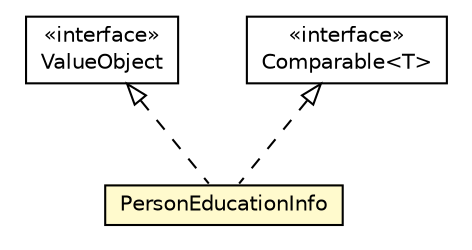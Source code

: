 #!/usr/local/bin/dot
#
# Class diagram 
# Generated by UMLGraph version R5_6_6-8-g8d7759 (http://www.umlgraph.org/)
#

digraph G {
	edge [fontname="Helvetica",fontsize=10,labelfontname="Helvetica",labelfontsize=10];
	node [fontname="Helvetica",fontsize=10,shape=plaintext];
	nodesep=0.25;
	ranksep=0.5;
	// org.dayatang.domain.ValueObject
	c76798 [label=<<table title="org.dayatang.domain.ValueObject" border="0" cellborder="1" cellspacing="0" cellpadding="2" port="p" href="../../../dayatang/domain/ValueObject.html">
		<tr><td><table border="0" cellspacing="0" cellpadding="1">
<tr><td align="center" balign="center"> &#171;interface&#187; </td></tr>
<tr><td align="center" balign="center"> ValueObject </td></tr>
		</table></td></tr>
		</table>>, URL="../../../dayatang/domain/ValueObject.html", fontname="Helvetica", fontcolor="black", fontsize=10.0];
	// org.dddlib.organisation.domain.PersonEducationInfo
	c77035 [label=<<table title="org.dddlib.organisation.domain.PersonEducationInfo" border="0" cellborder="1" cellspacing="0" cellpadding="2" port="p" bgcolor="lemonChiffon" href="./PersonEducationInfo.html">
		<tr><td><table border="0" cellspacing="0" cellpadding="1">
<tr><td align="center" balign="center"> PersonEducationInfo </td></tr>
		</table></td></tr>
		</table>>, URL="./PersonEducationInfo.html", fontname="Helvetica", fontcolor="black", fontsize=10.0];
	//org.dddlib.organisation.domain.PersonEducationInfo implements org.dayatang.domain.ValueObject
	c76798:p -> c77035:p [dir=back,arrowtail=empty,style=dashed];
	//org.dddlib.organisation.domain.PersonEducationInfo implements java.lang.Comparable<T>
	c77061:p -> c77035:p [dir=back,arrowtail=empty,style=dashed];
	// java.lang.Comparable<T>
	c77061 [label=<<table title="java.lang.Comparable" border="0" cellborder="1" cellspacing="0" cellpadding="2" port="p" href="http://download.oracle.com/javase/7/docs/api/java/lang/Comparable.html">
		<tr><td><table border="0" cellspacing="0" cellpadding="1">
<tr><td align="center" balign="center"> &#171;interface&#187; </td></tr>
<tr><td align="center" balign="center"> Comparable&lt;T&gt; </td></tr>
		</table></td></tr>
		</table>>, URL="http://download.oracle.com/javase/7/docs/api/java/lang/Comparable.html", fontname="Helvetica", fontcolor="black", fontsize=10.0];
}

